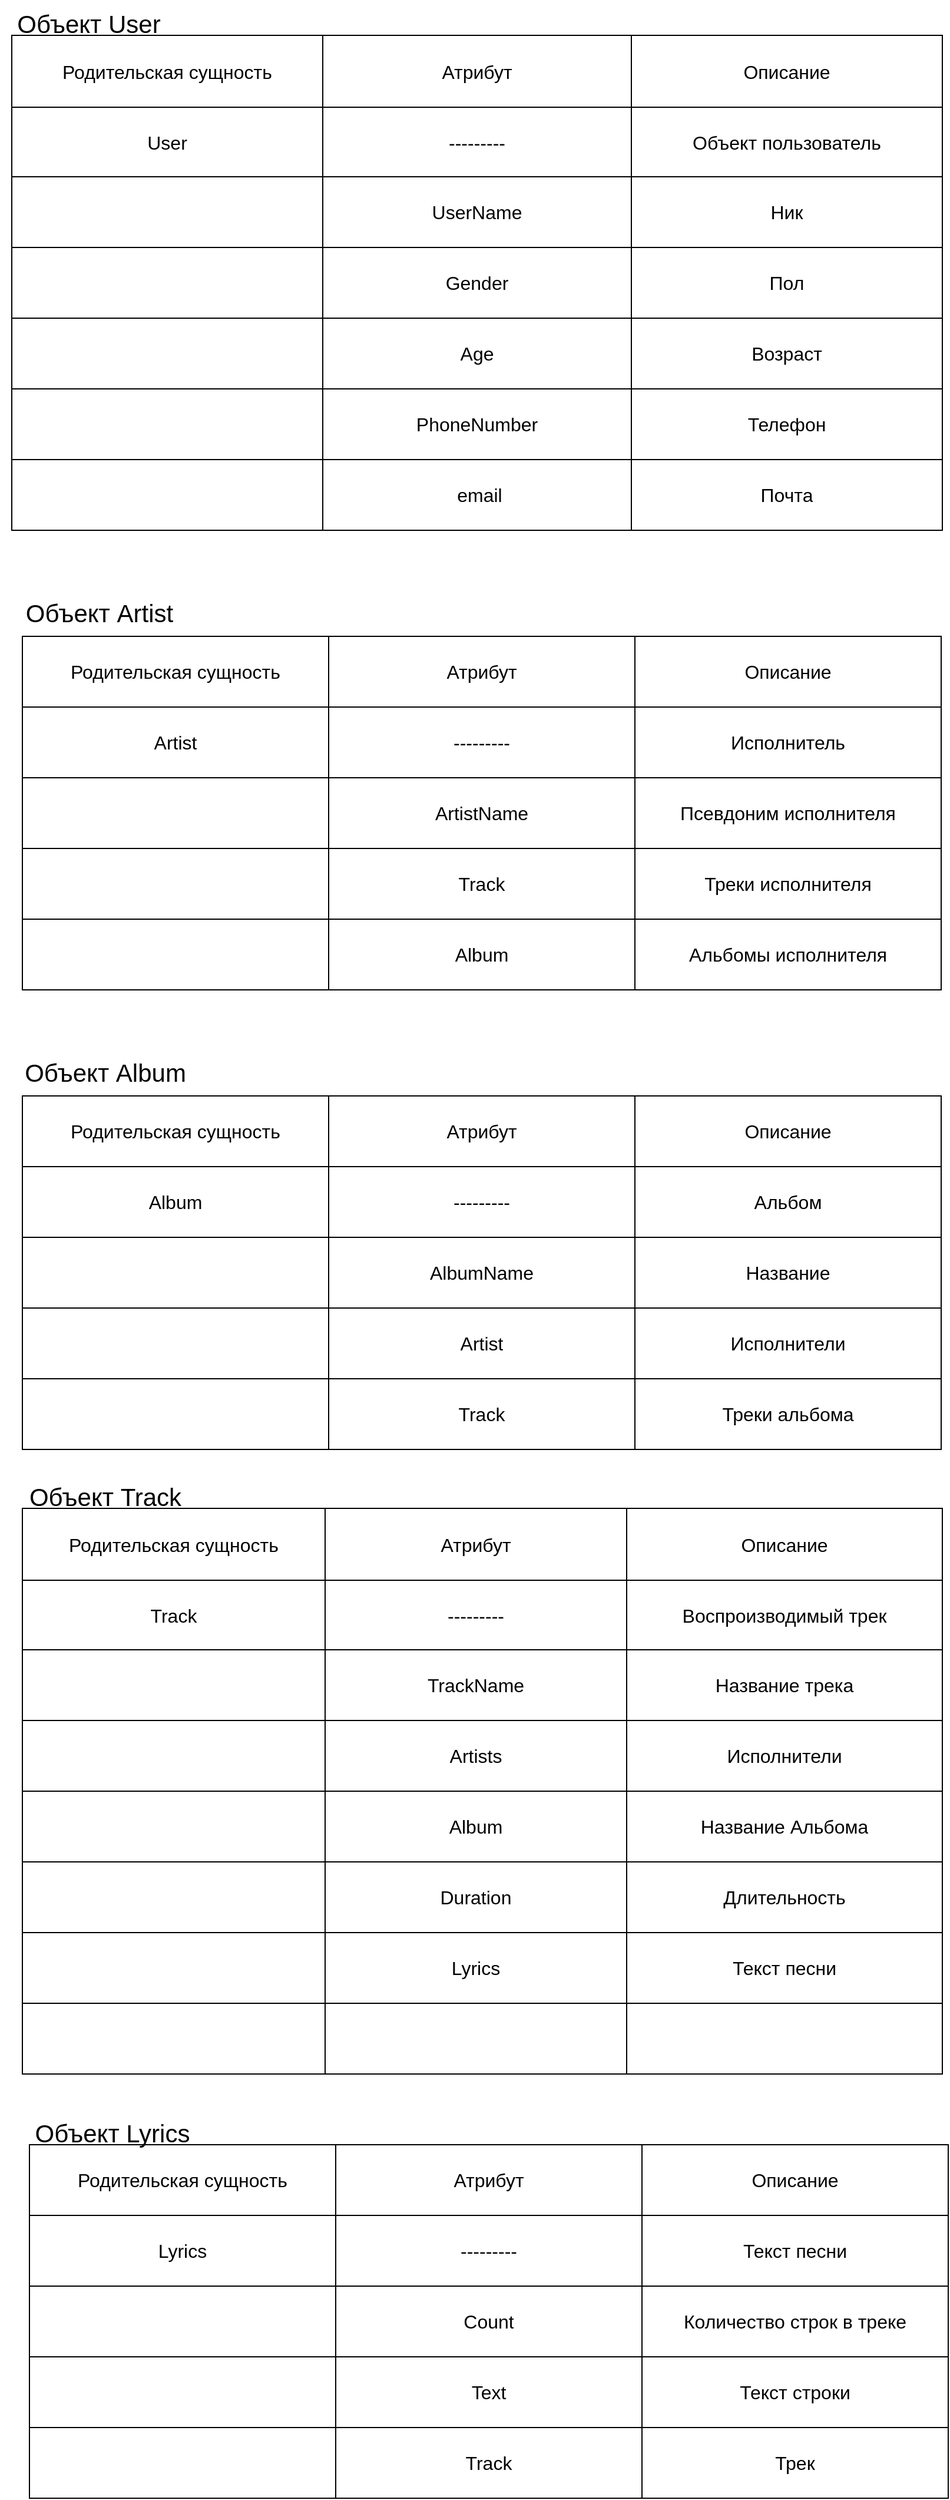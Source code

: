 <mxfile version="24.8.3">
  <diagram name="Страница — 1" id="Yai3iB0MPKsoqNFd09pt">
    <mxGraphModel grid="1" page="1" gridSize="10" guides="1" tooltips="1" connect="1" arrows="1" fold="1" pageScale="1" pageWidth="827" pageHeight="1169" math="0" shadow="0">
      <root>
        <mxCell id="0" />
        <mxCell id="1" parent="0" />
        <mxCell id="LMaIvzoPrQfNwyaQX1gV-46" value="&lt;font style=&quot;font-size: 21px;&quot;&gt;Объект User&lt;/font&gt;" style="text;html=1;align=center;verticalAlign=middle;resizable=0;points=[];autosize=1;strokeColor=none;fillColor=none;" vertex="1" parent="1">
          <mxGeometry x="10" y="10" width="150" height="40" as="geometry" />
        </mxCell>
        <mxCell id="LMaIvzoPrQfNwyaQX1gV-47" value="" style="shape=table;startSize=0;container=1;collapsible=0;childLayout=tableLayout;fontSize=16;" vertex="1" parent="1">
          <mxGeometry x="20" y="40" width="790" height="420" as="geometry" />
        </mxCell>
        <mxCell id="LMaIvzoPrQfNwyaQX1gV-48" value="" style="shape=tableRow;horizontal=0;startSize=0;swimlaneHead=0;swimlaneBody=0;strokeColor=inherit;top=0;left=0;bottom=0;right=0;collapsible=0;dropTarget=0;fillColor=none;points=[[0,0.5],[1,0.5]];portConstraint=eastwest;fontSize=16;" vertex="1" parent="LMaIvzoPrQfNwyaQX1gV-47">
          <mxGeometry width="790" height="61" as="geometry" />
        </mxCell>
        <mxCell id="LMaIvzoPrQfNwyaQX1gV-49" value="Родительская сущность" style="shape=partialRectangle;html=1;whiteSpace=wrap;connectable=0;strokeColor=inherit;overflow=hidden;fillColor=none;top=0;left=0;bottom=0;right=0;pointerEvents=1;fontSize=16;" vertex="1" parent="LMaIvzoPrQfNwyaQX1gV-48">
          <mxGeometry width="264" height="61" as="geometry">
            <mxRectangle width="264" height="61" as="alternateBounds" />
          </mxGeometry>
        </mxCell>
        <mxCell id="LMaIvzoPrQfNwyaQX1gV-50" value="Атрибут" style="shape=partialRectangle;html=1;whiteSpace=wrap;connectable=0;strokeColor=inherit;overflow=hidden;fillColor=none;top=0;left=0;bottom=0;right=0;pointerEvents=1;fontSize=16;" vertex="1" parent="LMaIvzoPrQfNwyaQX1gV-48">
          <mxGeometry x="264" width="262" height="61" as="geometry">
            <mxRectangle width="262" height="61" as="alternateBounds" />
          </mxGeometry>
        </mxCell>
        <mxCell id="LMaIvzoPrQfNwyaQX1gV-51" value="Описание" style="shape=partialRectangle;html=1;whiteSpace=wrap;connectable=0;strokeColor=inherit;overflow=hidden;fillColor=none;top=0;left=0;bottom=0;right=0;pointerEvents=1;fontSize=16;" vertex="1" parent="LMaIvzoPrQfNwyaQX1gV-48">
          <mxGeometry x="526" width="264" height="61" as="geometry">
            <mxRectangle width="264" height="61" as="alternateBounds" />
          </mxGeometry>
        </mxCell>
        <mxCell id="LMaIvzoPrQfNwyaQX1gV-52" value="" style="shape=tableRow;horizontal=0;startSize=0;swimlaneHead=0;swimlaneBody=0;strokeColor=inherit;top=0;left=0;bottom=0;right=0;collapsible=0;dropTarget=0;fillColor=none;points=[[0,0.5],[1,0.5]];portConstraint=eastwest;fontSize=16;" vertex="1" parent="LMaIvzoPrQfNwyaQX1gV-47">
          <mxGeometry y="61" width="790" height="59" as="geometry" />
        </mxCell>
        <mxCell id="LMaIvzoPrQfNwyaQX1gV-53" value="User" style="shape=partialRectangle;html=1;whiteSpace=wrap;connectable=0;strokeColor=inherit;overflow=hidden;fillColor=none;top=0;left=0;bottom=0;right=0;pointerEvents=1;fontSize=16;" vertex="1" parent="LMaIvzoPrQfNwyaQX1gV-52">
          <mxGeometry width="264" height="59" as="geometry">
            <mxRectangle width="264" height="59" as="alternateBounds" />
          </mxGeometry>
        </mxCell>
        <mxCell id="LMaIvzoPrQfNwyaQX1gV-54" value="---------" style="shape=partialRectangle;html=1;whiteSpace=wrap;connectable=0;strokeColor=inherit;overflow=hidden;fillColor=none;top=0;left=0;bottom=0;right=0;pointerEvents=1;fontSize=16;" vertex="1" parent="LMaIvzoPrQfNwyaQX1gV-52">
          <mxGeometry x="264" width="262" height="59" as="geometry">
            <mxRectangle width="262" height="59" as="alternateBounds" />
          </mxGeometry>
        </mxCell>
        <mxCell id="LMaIvzoPrQfNwyaQX1gV-55" value="&lt;span style=&quot;text-wrap: nowrap;&quot;&gt;&lt;font style=&quot;font-size: 16px;&quot;&gt;Объект пользователь&lt;/font&gt;&lt;/span&gt;" style="shape=partialRectangle;html=1;whiteSpace=wrap;connectable=0;strokeColor=inherit;overflow=hidden;fillColor=none;top=0;left=0;bottom=0;right=0;pointerEvents=1;fontSize=16;" vertex="1" parent="LMaIvzoPrQfNwyaQX1gV-52">
          <mxGeometry x="526" width="264" height="59" as="geometry">
            <mxRectangle width="264" height="59" as="alternateBounds" />
          </mxGeometry>
        </mxCell>
        <mxCell id="LMaIvzoPrQfNwyaQX1gV-60" value="" style="shape=tableRow;horizontal=0;startSize=0;swimlaneHead=0;swimlaneBody=0;strokeColor=inherit;top=0;left=0;bottom=0;right=0;collapsible=0;dropTarget=0;fillColor=none;points=[[0,0.5],[1,0.5]];portConstraint=eastwest;fontSize=16;" vertex="1" parent="LMaIvzoPrQfNwyaQX1gV-47">
          <mxGeometry y="120" width="790" height="60" as="geometry" />
        </mxCell>
        <mxCell id="LMaIvzoPrQfNwyaQX1gV-61" value="" style="shape=partialRectangle;html=1;whiteSpace=wrap;connectable=0;strokeColor=inherit;overflow=hidden;fillColor=none;top=0;left=0;bottom=0;right=0;pointerEvents=1;fontSize=16;" vertex="1" parent="LMaIvzoPrQfNwyaQX1gV-60">
          <mxGeometry width="264" height="60" as="geometry">
            <mxRectangle width="264" height="60" as="alternateBounds" />
          </mxGeometry>
        </mxCell>
        <mxCell id="LMaIvzoPrQfNwyaQX1gV-62" value="UserName" style="shape=partialRectangle;html=1;whiteSpace=wrap;connectable=0;strokeColor=inherit;overflow=hidden;fillColor=none;top=0;left=0;bottom=0;right=0;pointerEvents=1;fontSize=16;" vertex="1" parent="LMaIvzoPrQfNwyaQX1gV-60">
          <mxGeometry x="264" width="262" height="60" as="geometry">
            <mxRectangle width="262" height="60" as="alternateBounds" />
          </mxGeometry>
        </mxCell>
        <mxCell id="LMaIvzoPrQfNwyaQX1gV-63" value="Ник" style="shape=partialRectangle;html=1;whiteSpace=wrap;connectable=0;strokeColor=inherit;overflow=hidden;fillColor=none;top=0;left=0;bottom=0;right=0;pointerEvents=1;fontSize=16;" vertex="1" parent="LMaIvzoPrQfNwyaQX1gV-60">
          <mxGeometry x="526" width="264" height="60" as="geometry">
            <mxRectangle width="264" height="60" as="alternateBounds" />
          </mxGeometry>
        </mxCell>
        <mxCell id="LMaIvzoPrQfNwyaQX1gV-64" value="" style="shape=tableRow;horizontal=0;startSize=0;swimlaneHead=0;swimlaneBody=0;strokeColor=inherit;top=0;left=0;bottom=0;right=0;collapsible=0;dropTarget=0;fillColor=none;points=[[0,0.5],[1,0.5]];portConstraint=eastwest;fontSize=16;" vertex="1" parent="LMaIvzoPrQfNwyaQX1gV-47">
          <mxGeometry y="180" width="790" height="60" as="geometry" />
        </mxCell>
        <mxCell id="LMaIvzoPrQfNwyaQX1gV-65" value="" style="shape=partialRectangle;html=1;whiteSpace=wrap;connectable=0;strokeColor=inherit;overflow=hidden;fillColor=none;top=0;left=0;bottom=0;right=0;pointerEvents=1;fontSize=16;" vertex="1" parent="LMaIvzoPrQfNwyaQX1gV-64">
          <mxGeometry width="264" height="60" as="geometry">
            <mxRectangle width="264" height="60" as="alternateBounds" />
          </mxGeometry>
        </mxCell>
        <mxCell id="LMaIvzoPrQfNwyaQX1gV-66" value="Gender" style="shape=partialRectangle;html=1;whiteSpace=wrap;connectable=0;strokeColor=inherit;overflow=hidden;fillColor=none;top=0;left=0;bottom=0;right=0;pointerEvents=1;fontSize=16;" vertex="1" parent="LMaIvzoPrQfNwyaQX1gV-64">
          <mxGeometry x="264" width="262" height="60" as="geometry">
            <mxRectangle width="262" height="60" as="alternateBounds" />
          </mxGeometry>
        </mxCell>
        <mxCell id="LMaIvzoPrQfNwyaQX1gV-67" value="Пол" style="shape=partialRectangle;html=1;whiteSpace=wrap;connectable=0;strokeColor=inherit;overflow=hidden;fillColor=none;top=0;left=0;bottom=0;right=0;pointerEvents=1;fontSize=16;" vertex="1" parent="LMaIvzoPrQfNwyaQX1gV-64">
          <mxGeometry x="526" width="264" height="60" as="geometry">
            <mxRectangle width="264" height="60" as="alternateBounds" />
          </mxGeometry>
        </mxCell>
        <mxCell id="LMaIvzoPrQfNwyaQX1gV-68" value="" style="shape=tableRow;horizontal=0;startSize=0;swimlaneHead=0;swimlaneBody=0;strokeColor=inherit;top=0;left=0;bottom=0;right=0;collapsible=0;dropTarget=0;fillColor=none;points=[[0,0.5],[1,0.5]];portConstraint=eastwest;fontSize=16;" vertex="1" parent="LMaIvzoPrQfNwyaQX1gV-47">
          <mxGeometry y="240" width="790" height="60" as="geometry" />
        </mxCell>
        <mxCell id="LMaIvzoPrQfNwyaQX1gV-69" value="" style="shape=partialRectangle;html=1;whiteSpace=wrap;connectable=0;strokeColor=inherit;overflow=hidden;fillColor=none;top=0;left=0;bottom=0;right=0;pointerEvents=1;fontSize=16;" vertex="1" parent="LMaIvzoPrQfNwyaQX1gV-68">
          <mxGeometry width="264" height="60" as="geometry">
            <mxRectangle width="264" height="60" as="alternateBounds" />
          </mxGeometry>
        </mxCell>
        <mxCell id="LMaIvzoPrQfNwyaQX1gV-70" value="Age" style="shape=partialRectangle;html=1;whiteSpace=wrap;connectable=0;strokeColor=inherit;overflow=hidden;fillColor=none;top=0;left=0;bottom=0;right=0;pointerEvents=1;fontSize=16;" vertex="1" parent="LMaIvzoPrQfNwyaQX1gV-68">
          <mxGeometry x="264" width="262" height="60" as="geometry">
            <mxRectangle width="262" height="60" as="alternateBounds" />
          </mxGeometry>
        </mxCell>
        <mxCell id="LMaIvzoPrQfNwyaQX1gV-71" value="Возраст" style="shape=partialRectangle;html=1;whiteSpace=wrap;connectable=0;strokeColor=inherit;overflow=hidden;fillColor=none;top=0;left=0;bottom=0;right=0;pointerEvents=1;fontSize=16;" vertex="1" parent="LMaIvzoPrQfNwyaQX1gV-68">
          <mxGeometry x="526" width="264" height="60" as="geometry">
            <mxRectangle width="264" height="60" as="alternateBounds" />
          </mxGeometry>
        </mxCell>
        <mxCell id="LMaIvzoPrQfNwyaQX1gV-98" value="" style="shape=tableRow;horizontal=0;startSize=0;swimlaneHead=0;swimlaneBody=0;strokeColor=inherit;top=0;left=0;bottom=0;right=0;collapsible=0;dropTarget=0;fillColor=none;points=[[0,0.5],[1,0.5]];portConstraint=eastwest;fontSize=16;" vertex="1" parent="LMaIvzoPrQfNwyaQX1gV-47">
          <mxGeometry y="300" width="790" height="60" as="geometry" />
        </mxCell>
        <mxCell id="LMaIvzoPrQfNwyaQX1gV-99" value="" style="shape=partialRectangle;html=1;whiteSpace=wrap;connectable=0;strokeColor=inherit;overflow=hidden;fillColor=none;top=0;left=0;bottom=0;right=0;pointerEvents=1;fontSize=16;" vertex="1" parent="LMaIvzoPrQfNwyaQX1gV-98">
          <mxGeometry width="264" height="60" as="geometry">
            <mxRectangle width="264" height="60" as="alternateBounds" />
          </mxGeometry>
        </mxCell>
        <mxCell id="LMaIvzoPrQfNwyaQX1gV-100" value="PhoneNumber" style="shape=partialRectangle;html=1;whiteSpace=wrap;connectable=0;strokeColor=inherit;overflow=hidden;fillColor=none;top=0;left=0;bottom=0;right=0;pointerEvents=1;fontSize=16;" vertex="1" parent="LMaIvzoPrQfNwyaQX1gV-98">
          <mxGeometry x="264" width="262" height="60" as="geometry">
            <mxRectangle width="262" height="60" as="alternateBounds" />
          </mxGeometry>
        </mxCell>
        <mxCell id="LMaIvzoPrQfNwyaQX1gV-101" value="Телефон" style="shape=partialRectangle;html=1;whiteSpace=wrap;connectable=0;strokeColor=inherit;overflow=hidden;fillColor=none;top=0;left=0;bottom=0;right=0;pointerEvents=1;fontSize=16;" vertex="1" parent="LMaIvzoPrQfNwyaQX1gV-98">
          <mxGeometry x="526" width="264" height="60" as="geometry">
            <mxRectangle width="264" height="60" as="alternateBounds" />
          </mxGeometry>
        </mxCell>
        <mxCell id="LMaIvzoPrQfNwyaQX1gV-56" value="" style="shape=tableRow;horizontal=0;startSize=0;swimlaneHead=0;swimlaneBody=0;strokeColor=inherit;top=0;left=0;bottom=0;right=0;collapsible=0;dropTarget=0;fillColor=none;points=[[0,0.5],[1,0.5]];portConstraint=eastwest;fontSize=16;" vertex="1" parent="LMaIvzoPrQfNwyaQX1gV-47">
          <mxGeometry y="360" width="790" height="60" as="geometry" />
        </mxCell>
        <mxCell id="LMaIvzoPrQfNwyaQX1gV-57" value="" style="shape=partialRectangle;html=1;whiteSpace=wrap;connectable=0;strokeColor=inherit;overflow=hidden;fillColor=none;top=0;left=0;bottom=0;right=0;pointerEvents=1;fontSize=16;" vertex="1" parent="LMaIvzoPrQfNwyaQX1gV-56">
          <mxGeometry width="264" height="60" as="geometry">
            <mxRectangle width="264" height="60" as="alternateBounds" />
          </mxGeometry>
        </mxCell>
        <mxCell id="LMaIvzoPrQfNwyaQX1gV-58" value="&amp;nbsp;email" style="shape=partialRectangle;html=1;whiteSpace=wrap;connectable=0;strokeColor=inherit;overflow=hidden;fillColor=none;top=0;left=0;bottom=0;right=0;pointerEvents=1;fontSize=16;" vertex="1" parent="LMaIvzoPrQfNwyaQX1gV-56">
          <mxGeometry x="264" width="262" height="60" as="geometry">
            <mxRectangle width="262" height="60" as="alternateBounds" />
          </mxGeometry>
        </mxCell>
        <mxCell id="LMaIvzoPrQfNwyaQX1gV-59" value="Почта" style="shape=partialRectangle;html=1;whiteSpace=wrap;connectable=0;strokeColor=inherit;overflow=hidden;fillColor=none;top=0;left=0;bottom=0;right=0;pointerEvents=1;fontSize=16;" vertex="1" parent="LMaIvzoPrQfNwyaQX1gV-56">
          <mxGeometry x="526" width="264" height="60" as="geometry">
            <mxRectangle width="264" height="60" as="alternateBounds" />
          </mxGeometry>
        </mxCell>
        <mxCell id="LMaIvzoPrQfNwyaQX1gV-143" value="&lt;font style=&quot;font-size: 21px;&quot;&gt;Объект Artist&lt;/font&gt;" style="text;html=1;align=center;verticalAlign=middle;resizable=0;points=[];autosize=1;strokeColor=none;fillColor=none;" vertex="1" parent="1">
          <mxGeometry x="19" y="510" width="150" height="40" as="geometry" />
        </mxCell>
        <mxCell id="LMaIvzoPrQfNwyaQX1gV-154" value="" style="shape=partialRectangle;html=1;whiteSpace=wrap;connectable=0;strokeColor=inherit;overflow=hidden;fillColor=none;top=0;left=0;bottom=0;right=0;pointerEvents=1;fontSize=16;" vertex="1" parent="1">
          <mxGeometry x="30" y="1800" width="264" height="60" as="geometry">
            <mxRectangle width="264" height="60" as="alternateBounds" />
          </mxGeometry>
        </mxCell>
        <mxCell id="LMaIvzoPrQfNwyaQX1gV-157" value="" style="shape=partialRectangle;html=1;whiteSpace=wrap;connectable=0;strokeColor=inherit;overflow=hidden;fillColor=none;top=0;left=0;bottom=0;right=0;pointerEvents=1;fontSize=16;" vertex="1" parent="1">
          <mxGeometry x="30" y="1860" width="264" height="60" as="geometry">
            <mxRectangle width="264" height="60" as="alternateBounds" />
          </mxGeometry>
        </mxCell>
        <mxCell id="LMaIvzoPrQfNwyaQX1gV-160" value="" style="shape=partialRectangle;html=1;whiteSpace=wrap;connectable=0;strokeColor=inherit;overflow=hidden;fillColor=none;top=0;left=0;bottom=0;right=0;pointerEvents=1;fontSize=16;" vertex="1" parent="1">
          <mxGeometry x="30" y="1920" width="264" height="60" as="geometry">
            <mxRectangle width="264" height="60" as="alternateBounds" />
          </mxGeometry>
        </mxCell>
        <mxCell id="LMaIvzoPrQfNwyaQX1gV-192" value="" style="shape=table;startSize=0;container=1;collapsible=0;childLayout=tableLayout;fontSize=16;" vertex="1" parent="1">
          <mxGeometry x="29" y="550" width="780" height="300" as="geometry" />
        </mxCell>
        <mxCell id="LMaIvzoPrQfNwyaQX1gV-193" value="" style="shape=tableRow;horizontal=0;startSize=0;swimlaneHead=0;swimlaneBody=0;strokeColor=inherit;top=0;left=0;bottom=0;right=0;collapsible=0;dropTarget=0;fillColor=none;points=[[0,0.5],[1,0.5]];portConstraint=eastwest;fontSize=16;" vertex="1" parent="LMaIvzoPrQfNwyaQX1gV-192">
          <mxGeometry width="780" height="60" as="geometry" />
        </mxCell>
        <mxCell id="LMaIvzoPrQfNwyaQX1gV-194" value="Родительская сущность" style="shape=partialRectangle;html=1;whiteSpace=wrap;connectable=0;strokeColor=inherit;overflow=hidden;fillColor=none;top=0;left=0;bottom=0;right=0;pointerEvents=1;fontSize=16;" vertex="1" parent="LMaIvzoPrQfNwyaQX1gV-193">
          <mxGeometry width="260" height="60" as="geometry">
            <mxRectangle width="260" height="60" as="alternateBounds" />
          </mxGeometry>
        </mxCell>
        <mxCell id="LMaIvzoPrQfNwyaQX1gV-195" value="Атрибут" style="shape=partialRectangle;html=1;whiteSpace=wrap;connectable=0;strokeColor=inherit;overflow=hidden;fillColor=none;top=0;left=0;bottom=0;right=0;pointerEvents=1;fontSize=16;" vertex="1" parent="LMaIvzoPrQfNwyaQX1gV-193">
          <mxGeometry x="260" width="260" height="60" as="geometry">
            <mxRectangle width="260" height="60" as="alternateBounds" />
          </mxGeometry>
        </mxCell>
        <mxCell id="LMaIvzoPrQfNwyaQX1gV-196" value="Описание" style="shape=partialRectangle;html=1;whiteSpace=wrap;connectable=0;strokeColor=inherit;overflow=hidden;fillColor=none;top=0;left=0;bottom=0;right=0;pointerEvents=1;fontSize=16;" vertex="1" parent="LMaIvzoPrQfNwyaQX1gV-193">
          <mxGeometry x="520" width="260" height="60" as="geometry">
            <mxRectangle width="260" height="60" as="alternateBounds" />
          </mxGeometry>
        </mxCell>
        <mxCell id="LMaIvzoPrQfNwyaQX1gV-197" value="" style="shape=tableRow;horizontal=0;startSize=0;swimlaneHead=0;swimlaneBody=0;strokeColor=inherit;top=0;left=0;bottom=0;right=0;collapsible=0;dropTarget=0;fillColor=none;points=[[0,0.5],[1,0.5]];portConstraint=eastwest;fontSize=16;" vertex="1" parent="LMaIvzoPrQfNwyaQX1gV-192">
          <mxGeometry y="60" width="780" height="60" as="geometry" />
        </mxCell>
        <mxCell id="LMaIvzoPrQfNwyaQX1gV-198" value="Artist" style="shape=partialRectangle;html=1;whiteSpace=wrap;connectable=0;strokeColor=inherit;overflow=hidden;fillColor=none;top=0;left=0;bottom=0;right=0;pointerEvents=1;fontSize=16;" vertex="1" parent="LMaIvzoPrQfNwyaQX1gV-197">
          <mxGeometry width="260" height="60" as="geometry">
            <mxRectangle width="260" height="60" as="alternateBounds" />
          </mxGeometry>
        </mxCell>
        <mxCell id="LMaIvzoPrQfNwyaQX1gV-199" value="---------" style="shape=partialRectangle;html=1;whiteSpace=wrap;connectable=0;strokeColor=inherit;overflow=hidden;fillColor=none;top=0;left=0;bottom=0;right=0;pointerEvents=1;fontSize=16;" vertex="1" parent="LMaIvzoPrQfNwyaQX1gV-197">
          <mxGeometry x="260" width="260" height="60" as="geometry">
            <mxRectangle width="260" height="60" as="alternateBounds" />
          </mxGeometry>
        </mxCell>
        <mxCell id="LMaIvzoPrQfNwyaQX1gV-200" value="Исполнитель" style="shape=partialRectangle;html=1;whiteSpace=wrap;connectable=0;strokeColor=inherit;overflow=hidden;fillColor=none;top=0;left=0;bottom=0;right=0;pointerEvents=1;fontSize=16;" vertex="1" parent="LMaIvzoPrQfNwyaQX1gV-197">
          <mxGeometry x="520" width="260" height="60" as="geometry">
            <mxRectangle width="260" height="60" as="alternateBounds" />
          </mxGeometry>
        </mxCell>
        <mxCell id="LMaIvzoPrQfNwyaQX1gV-218" value="" style="shape=tableRow;horizontal=0;startSize=0;swimlaneHead=0;swimlaneBody=0;strokeColor=inherit;top=0;left=0;bottom=0;right=0;collapsible=0;dropTarget=0;fillColor=none;points=[[0,0.5],[1,0.5]];portConstraint=eastwest;fontSize=16;" vertex="1" parent="LMaIvzoPrQfNwyaQX1gV-192">
          <mxGeometry y="120" width="780" height="60" as="geometry" />
        </mxCell>
        <mxCell id="LMaIvzoPrQfNwyaQX1gV-219" value="" style="shape=partialRectangle;html=1;whiteSpace=wrap;connectable=0;strokeColor=inherit;overflow=hidden;fillColor=none;top=0;left=0;bottom=0;right=0;pointerEvents=1;fontSize=16;" vertex="1" parent="LMaIvzoPrQfNwyaQX1gV-218">
          <mxGeometry width="260" height="60" as="geometry">
            <mxRectangle width="260" height="60" as="alternateBounds" />
          </mxGeometry>
        </mxCell>
        <mxCell id="LMaIvzoPrQfNwyaQX1gV-220" value="ArtistName" style="shape=partialRectangle;html=1;whiteSpace=wrap;connectable=0;strokeColor=inherit;overflow=hidden;fillColor=none;top=0;left=0;bottom=0;right=0;pointerEvents=1;fontSize=16;" vertex="1" parent="LMaIvzoPrQfNwyaQX1gV-218">
          <mxGeometry x="260" width="260" height="60" as="geometry">
            <mxRectangle width="260" height="60" as="alternateBounds" />
          </mxGeometry>
        </mxCell>
        <mxCell id="LMaIvzoPrQfNwyaQX1gV-221" value="Псевдоним исполнителя" style="shape=partialRectangle;html=1;whiteSpace=wrap;connectable=0;strokeColor=inherit;overflow=hidden;fillColor=none;top=0;left=0;bottom=0;right=0;pointerEvents=1;fontSize=16;" vertex="1" parent="LMaIvzoPrQfNwyaQX1gV-218">
          <mxGeometry x="520" width="260" height="60" as="geometry">
            <mxRectangle width="260" height="60" as="alternateBounds" />
          </mxGeometry>
        </mxCell>
        <mxCell id="LMaIvzoPrQfNwyaQX1gV-222" value="" style="shape=tableRow;horizontal=0;startSize=0;swimlaneHead=0;swimlaneBody=0;strokeColor=inherit;top=0;left=0;bottom=0;right=0;collapsible=0;dropTarget=0;fillColor=none;points=[[0,0.5],[1,0.5]];portConstraint=eastwest;fontSize=16;" vertex="1" parent="LMaIvzoPrQfNwyaQX1gV-192">
          <mxGeometry y="180" width="780" height="60" as="geometry" />
        </mxCell>
        <mxCell id="LMaIvzoPrQfNwyaQX1gV-223" value="" style="shape=partialRectangle;html=1;whiteSpace=wrap;connectable=0;strokeColor=inherit;overflow=hidden;fillColor=none;top=0;left=0;bottom=0;right=0;pointerEvents=1;fontSize=16;" vertex="1" parent="LMaIvzoPrQfNwyaQX1gV-222">
          <mxGeometry width="260" height="60" as="geometry">
            <mxRectangle width="260" height="60" as="alternateBounds" />
          </mxGeometry>
        </mxCell>
        <mxCell id="LMaIvzoPrQfNwyaQX1gV-224" value="Track" style="shape=partialRectangle;html=1;whiteSpace=wrap;connectable=0;strokeColor=inherit;overflow=hidden;fillColor=none;top=0;left=0;bottom=0;right=0;pointerEvents=1;fontSize=16;" vertex="1" parent="LMaIvzoPrQfNwyaQX1gV-222">
          <mxGeometry x="260" width="260" height="60" as="geometry">
            <mxRectangle width="260" height="60" as="alternateBounds" />
          </mxGeometry>
        </mxCell>
        <mxCell id="LMaIvzoPrQfNwyaQX1gV-225" value="Треки исполнителя" style="shape=partialRectangle;html=1;whiteSpace=wrap;connectable=0;strokeColor=inherit;overflow=hidden;fillColor=none;top=0;left=0;bottom=0;right=0;pointerEvents=1;fontSize=16;" vertex="1" parent="LMaIvzoPrQfNwyaQX1gV-222">
          <mxGeometry x="520" width="260" height="60" as="geometry">
            <mxRectangle width="260" height="60" as="alternateBounds" />
          </mxGeometry>
        </mxCell>
        <mxCell id="LMaIvzoPrQfNwyaQX1gV-201" value="" style="shape=tableRow;horizontal=0;startSize=0;swimlaneHead=0;swimlaneBody=0;strokeColor=inherit;top=0;left=0;bottom=0;right=0;collapsible=0;dropTarget=0;fillColor=none;points=[[0,0.5],[1,0.5]];portConstraint=eastwest;fontSize=16;" vertex="1" parent="LMaIvzoPrQfNwyaQX1gV-192">
          <mxGeometry y="240" width="780" height="60" as="geometry" />
        </mxCell>
        <mxCell id="LMaIvzoPrQfNwyaQX1gV-202" value="" style="shape=partialRectangle;html=1;whiteSpace=wrap;connectable=0;strokeColor=inherit;overflow=hidden;fillColor=none;top=0;left=0;bottom=0;right=0;pointerEvents=1;fontSize=16;" vertex="1" parent="LMaIvzoPrQfNwyaQX1gV-201">
          <mxGeometry width="260" height="60" as="geometry">
            <mxRectangle width="260" height="60" as="alternateBounds" />
          </mxGeometry>
        </mxCell>
        <mxCell id="LMaIvzoPrQfNwyaQX1gV-203" value="Album" style="shape=partialRectangle;html=1;whiteSpace=wrap;connectable=0;strokeColor=inherit;overflow=hidden;fillColor=none;top=0;left=0;bottom=0;right=0;pointerEvents=1;fontSize=16;" vertex="1" parent="LMaIvzoPrQfNwyaQX1gV-201">
          <mxGeometry x="260" width="260" height="60" as="geometry">
            <mxRectangle width="260" height="60" as="alternateBounds" />
          </mxGeometry>
        </mxCell>
        <mxCell id="LMaIvzoPrQfNwyaQX1gV-204" value="Альбомы исполнителя" style="shape=partialRectangle;html=1;whiteSpace=wrap;connectable=0;strokeColor=inherit;overflow=hidden;fillColor=none;top=0;left=0;bottom=0;right=0;pointerEvents=1;fontSize=16;" vertex="1" parent="LMaIvzoPrQfNwyaQX1gV-201">
          <mxGeometry x="520" width="260" height="60" as="geometry">
            <mxRectangle width="260" height="60" as="alternateBounds" />
          </mxGeometry>
        </mxCell>
        <mxCell id="LMaIvzoPrQfNwyaQX1gV-226" value="" style="shape=table;startSize=0;container=1;collapsible=0;childLayout=tableLayout;fontSize=16;" vertex="1" parent="1">
          <mxGeometry x="29" y="940" width="780" height="300" as="geometry" />
        </mxCell>
        <mxCell id="LMaIvzoPrQfNwyaQX1gV-227" value="" style="shape=tableRow;horizontal=0;startSize=0;swimlaneHead=0;swimlaneBody=0;strokeColor=inherit;top=0;left=0;bottom=0;right=0;collapsible=0;dropTarget=0;fillColor=none;points=[[0,0.5],[1,0.5]];portConstraint=eastwest;fontSize=16;" vertex="1" parent="LMaIvzoPrQfNwyaQX1gV-226">
          <mxGeometry width="780" height="60" as="geometry" />
        </mxCell>
        <mxCell id="LMaIvzoPrQfNwyaQX1gV-228" value="Родительская сущность" style="shape=partialRectangle;html=1;whiteSpace=wrap;connectable=0;strokeColor=inherit;overflow=hidden;fillColor=none;top=0;left=0;bottom=0;right=0;pointerEvents=1;fontSize=16;" vertex="1" parent="LMaIvzoPrQfNwyaQX1gV-227">
          <mxGeometry width="260" height="60" as="geometry">
            <mxRectangle width="260" height="60" as="alternateBounds" />
          </mxGeometry>
        </mxCell>
        <mxCell id="LMaIvzoPrQfNwyaQX1gV-229" value="Атрибут" style="shape=partialRectangle;html=1;whiteSpace=wrap;connectable=0;strokeColor=inherit;overflow=hidden;fillColor=none;top=0;left=0;bottom=0;right=0;pointerEvents=1;fontSize=16;" vertex="1" parent="LMaIvzoPrQfNwyaQX1gV-227">
          <mxGeometry x="260" width="260" height="60" as="geometry">
            <mxRectangle width="260" height="60" as="alternateBounds" />
          </mxGeometry>
        </mxCell>
        <mxCell id="LMaIvzoPrQfNwyaQX1gV-230" value="Описание" style="shape=partialRectangle;html=1;whiteSpace=wrap;connectable=0;strokeColor=inherit;overflow=hidden;fillColor=none;top=0;left=0;bottom=0;right=0;pointerEvents=1;fontSize=16;" vertex="1" parent="LMaIvzoPrQfNwyaQX1gV-227">
          <mxGeometry x="520" width="260" height="60" as="geometry">
            <mxRectangle width="260" height="60" as="alternateBounds" />
          </mxGeometry>
        </mxCell>
        <mxCell id="LMaIvzoPrQfNwyaQX1gV-231" value="" style="shape=tableRow;horizontal=0;startSize=0;swimlaneHead=0;swimlaneBody=0;strokeColor=inherit;top=0;left=0;bottom=0;right=0;collapsible=0;dropTarget=0;fillColor=none;points=[[0,0.5],[1,0.5]];portConstraint=eastwest;fontSize=16;" vertex="1" parent="LMaIvzoPrQfNwyaQX1gV-226">
          <mxGeometry y="60" width="780" height="60" as="geometry" />
        </mxCell>
        <mxCell id="LMaIvzoPrQfNwyaQX1gV-232" value="Album" style="shape=partialRectangle;html=1;whiteSpace=wrap;connectable=0;strokeColor=inherit;overflow=hidden;fillColor=none;top=0;left=0;bottom=0;right=0;pointerEvents=1;fontSize=16;" vertex="1" parent="LMaIvzoPrQfNwyaQX1gV-231">
          <mxGeometry width="260" height="60" as="geometry">
            <mxRectangle width="260" height="60" as="alternateBounds" />
          </mxGeometry>
        </mxCell>
        <mxCell id="LMaIvzoPrQfNwyaQX1gV-233" value="---------" style="shape=partialRectangle;html=1;whiteSpace=wrap;connectable=0;strokeColor=inherit;overflow=hidden;fillColor=none;top=0;left=0;bottom=0;right=0;pointerEvents=1;fontSize=16;" vertex="1" parent="LMaIvzoPrQfNwyaQX1gV-231">
          <mxGeometry x="260" width="260" height="60" as="geometry">
            <mxRectangle width="260" height="60" as="alternateBounds" />
          </mxGeometry>
        </mxCell>
        <mxCell id="LMaIvzoPrQfNwyaQX1gV-234" value="Альбом" style="shape=partialRectangle;html=1;whiteSpace=wrap;connectable=0;strokeColor=inherit;overflow=hidden;fillColor=none;top=0;left=0;bottom=0;right=0;pointerEvents=1;fontSize=16;" vertex="1" parent="LMaIvzoPrQfNwyaQX1gV-231">
          <mxGeometry x="520" width="260" height="60" as="geometry">
            <mxRectangle width="260" height="60" as="alternateBounds" />
          </mxGeometry>
        </mxCell>
        <mxCell id="LMaIvzoPrQfNwyaQX1gV-240" value="" style="shape=tableRow;horizontal=0;startSize=0;swimlaneHead=0;swimlaneBody=0;strokeColor=inherit;top=0;left=0;bottom=0;right=0;collapsible=0;dropTarget=0;fillColor=none;points=[[0,0.5],[1,0.5]];portConstraint=eastwest;fontSize=16;" vertex="1" parent="LMaIvzoPrQfNwyaQX1gV-226">
          <mxGeometry y="120" width="780" height="60" as="geometry" />
        </mxCell>
        <mxCell id="LMaIvzoPrQfNwyaQX1gV-241" value="" style="shape=partialRectangle;html=1;whiteSpace=wrap;connectable=0;strokeColor=inherit;overflow=hidden;fillColor=none;top=0;left=0;bottom=0;right=0;pointerEvents=1;fontSize=16;" vertex="1" parent="LMaIvzoPrQfNwyaQX1gV-240">
          <mxGeometry width="260" height="60" as="geometry">
            <mxRectangle width="260" height="60" as="alternateBounds" />
          </mxGeometry>
        </mxCell>
        <mxCell id="LMaIvzoPrQfNwyaQX1gV-242" value="AlbumName" style="shape=partialRectangle;html=1;whiteSpace=wrap;connectable=0;strokeColor=inherit;overflow=hidden;fillColor=none;top=0;left=0;bottom=0;right=0;pointerEvents=1;fontSize=16;" vertex="1" parent="LMaIvzoPrQfNwyaQX1gV-240">
          <mxGeometry x="260" width="260" height="60" as="geometry">
            <mxRectangle width="260" height="60" as="alternateBounds" />
          </mxGeometry>
        </mxCell>
        <mxCell id="LMaIvzoPrQfNwyaQX1gV-243" value="Название" style="shape=partialRectangle;html=1;whiteSpace=wrap;connectable=0;strokeColor=inherit;overflow=hidden;fillColor=none;top=0;left=0;bottom=0;right=0;pointerEvents=1;fontSize=16;" vertex="1" parent="LMaIvzoPrQfNwyaQX1gV-240">
          <mxGeometry x="520" width="260" height="60" as="geometry">
            <mxRectangle width="260" height="60" as="alternateBounds" />
          </mxGeometry>
        </mxCell>
        <mxCell id="LMaIvzoPrQfNwyaQX1gV-244" value="" style="shape=tableRow;horizontal=0;startSize=0;swimlaneHead=0;swimlaneBody=0;strokeColor=inherit;top=0;left=0;bottom=0;right=0;collapsible=0;dropTarget=0;fillColor=none;points=[[0,0.5],[1,0.5]];portConstraint=eastwest;fontSize=16;" vertex="1" parent="LMaIvzoPrQfNwyaQX1gV-226">
          <mxGeometry y="180" width="780" height="60" as="geometry" />
        </mxCell>
        <mxCell id="LMaIvzoPrQfNwyaQX1gV-245" value="" style="shape=partialRectangle;html=1;whiteSpace=wrap;connectable=0;strokeColor=inherit;overflow=hidden;fillColor=none;top=0;left=0;bottom=0;right=0;pointerEvents=1;fontSize=16;" vertex="1" parent="LMaIvzoPrQfNwyaQX1gV-244">
          <mxGeometry width="260" height="60" as="geometry">
            <mxRectangle width="260" height="60" as="alternateBounds" />
          </mxGeometry>
        </mxCell>
        <mxCell id="LMaIvzoPrQfNwyaQX1gV-246" value="Artist" style="shape=partialRectangle;html=1;whiteSpace=wrap;connectable=0;strokeColor=inherit;overflow=hidden;fillColor=none;top=0;left=0;bottom=0;right=0;pointerEvents=1;fontSize=16;" vertex="1" parent="LMaIvzoPrQfNwyaQX1gV-244">
          <mxGeometry x="260" width="260" height="60" as="geometry">
            <mxRectangle width="260" height="60" as="alternateBounds" />
          </mxGeometry>
        </mxCell>
        <mxCell id="LMaIvzoPrQfNwyaQX1gV-247" value="Исполнители" style="shape=partialRectangle;html=1;whiteSpace=wrap;connectable=0;strokeColor=inherit;overflow=hidden;fillColor=none;top=0;left=0;bottom=0;right=0;pointerEvents=1;fontSize=16;" vertex="1" parent="LMaIvzoPrQfNwyaQX1gV-244">
          <mxGeometry x="520" width="260" height="60" as="geometry">
            <mxRectangle width="260" height="60" as="alternateBounds" />
          </mxGeometry>
        </mxCell>
        <mxCell id="LMaIvzoPrQfNwyaQX1gV-235" value="" style="shape=tableRow;horizontal=0;startSize=0;swimlaneHead=0;swimlaneBody=0;strokeColor=inherit;top=0;left=0;bottom=0;right=0;collapsible=0;dropTarget=0;fillColor=none;points=[[0,0.5],[1,0.5]];portConstraint=eastwest;fontSize=16;" vertex="1" parent="LMaIvzoPrQfNwyaQX1gV-226">
          <mxGeometry y="240" width="780" height="60" as="geometry" />
        </mxCell>
        <mxCell id="LMaIvzoPrQfNwyaQX1gV-236" value="" style="shape=partialRectangle;html=1;whiteSpace=wrap;connectable=0;strokeColor=inherit;overflow=hidden;fillColor=none;top=0;left=0;bottom=0;right=0;pointerEvents=1;fontSize=16;" vertex="1" parent="LMaIvzoPrQfNwyaQX1gV-235">
          <mxGeometry width="260" height="60" as="geometry">
            <mxRectangle width="260" height="60" as="alternateBounds" />
          </mxGeometry>
        </mxCell>
        <mxCell id="LMaIvzoPrQfNwyaQX1gV-237" value="Track" style="shape=partialRectangle;html=1;whiteSpace=wrap;connectable=0;strokeColor=inherit;overflow=hidden;fillColor=none;top=0;left=0;bottom=0;right=0;pointerEvents=1;fontSize=16;" vertex="1" parent="LMaIvzoPrQfNwyaQX1gV-235">
          <mxGeometry x="260" width="260" height="60" as="geometry">
            <mxRectangle width="260" height="60" as="alternateBounds" />
          </mxGeometry>
        </mxCell>
        <mxCell id="LMaIvzoPrQfNwyaQX1gV-238" value="Треки альбома" style="shape=partialRectangle;html=1;whiteSpace=wrap;connectable=0;strokeColor=inherit;overflow=hidden;fillColor=none;top=0;left=0;bottom=0;right=0;pointerEvents=1;fontSize=16;" vertex="1" parent="LMaIvzoPrQfNwyaQX1gV-235">
          <mxGeometry x="520" width="260" height="60" as="geometry">
            <mxRectangle width="260" height="60" as="alternateBounds" />
          </mxGeometry>
        </mxCell>
        <mxCell id="LMaIvzoPrQfNwyaQX1gV-239" value="&lt;font style=&quot;font-size: 21px;&quot;&gt;Объект Album&lt;/font&gt;" style="text;html=1;align=center;verticalAlign=middle;resizable=0;points=[];autosize=1;strokeColor=none;fillColor=none;" vertex="1" parent="1">
          <mxGeometry x="19" y="900" width="160" height="40" as="geometry" />
        </mxCell>
        <mxCell id="LMaIvzoPrQfNwyaQX1gV-261" value="" style="shape=table;startSize=0;container=1;collapsible=0;childLayout=tableLayout;fontSize=16;" vertex="1" parent="1">
          <mxGeometry x="35" y="1830" width="780" height="300" as="geometry" />
        </mxCell>
        <mxCell id="LMaIvzoPrQfNwyaQX1gV-262" value="" style="shape=tableRow;horizontal=0;startSize=0;swimlaneHead=0;swimlaneBody=0;strokeColor=inherit;top=0;left=0;bottom=0;right=0;collapsible=0;dropTarget=0;fillColor=none;points=[[0,0.5],[1,0.5]];portConstraint=eastwest;fontSize=16;" vertex="1" parent="LMaIvzoPrQfNwyaQX1gV-261">
          <mxGeometry width="780" height="60" as="geometry" />
        </mxCell>
        <mxCell id="LMaIvzoPrQfNwyaQX1gV-263" value="Родительская сущность" style="shape=partialRectangle;html=1;whiteSpace=wrap;connectable=0;strokeColor=inherit;overflow=hidden;fillColor=none;top=0;left=0;bottom=0;right=0;pointerEvents=1;fontSize=16;" vertex="1" parent="LMaIvzoPrQfNwyaQX1gV-262">
          <mxGeometry width="260" height="60" as="geometry">
            <mxRectangle width="260" height="60" as="alternateBounds" />
          </mxGeometry>
        </mxCell>
        <mxCell id="LMaIvzoPrQfNwyaQX1gV-264" value="Атрибут" style="shape=partialRectangle;html=1;whiteSpace=wrap;connectable=0;strokeColor=inherit;overflow=hidden;fillColor=none;top=0;left=0;bottom=0;right=0;pointerEvents=1;fontSize=16;" vertex="1" parent="LMaIvzoPrQfNwyaQX1gV-262">
          <mxGeometry x="260" width="260" height="60" as="geometry">
            <mxRectangle width="260" height="60" as="alternateBounds" />
          </mxGeometry>
        </mxCell>
        <mxCell id="LMaIvzoPrQfNwyaQX1gV-265" value="Описание" style="shape=partialRectangle;html=1;whiteSpace=wrap;connectable=0;strokeColor=inherit;overflow=hidden;fillColor=none;top=0;left=0;bottom=0;right=0;pointerEvents=1;fontSize=16;" vertex="1" parent="LMaIvzoPrQfNwyaQX1gV-262">
          <mxGeometry x="520" width="260" height="60" as="geometry">
            <mxRectangle width="260" height="60" as="alternateBounds" />
          </mxGeometry>
        </mxCell>
        <mxCell id="LMaIvzoPrQfNwyaQX1gV-266" value="" style="shape=tableRow;horizontal=0;startSize=0;swimlaneHead=0;swimlaneBody=0;strokeColor=inherit;top=0;left=0;bottom=0;right=0;collapsible=0;dropTarget=0;fillColor=none;points=[[0,0.5],[1,0.5]];portConstraint=eastwest;fontSize=16;" vertex="1" parent="LMaIvzoPrQfNwyaQX1gV-261">
          <mxGeometry y="60" width="780" height="60" as="geometry" />
        </mxCell>
        <mxCell id="LMaIvzoPrQfNwyaQX1gV-267" value="&lt;span style=&quot;text-wrap: nowrap;&quot;&gt;&lt;font style=&quot;font-size: 16px;&quot;&gt;Lyrics&lt;/font&gt;&lt;/span&gt;" style="shape=partialRectangle;html=1;whiteSpace=wrap;connectable=0;strokeColor=inherit;overflow=hidden;fillColor=none;top=0;left=0;bottom=0;right=0;pointerEvents=1;fontSize=16;" vertex="1" parent="LMaIvzoPrQfNwyaQX1gV-266">
          <mxGeometry width="260" height="60" as="geometry">
            <mxRectangle width="260" height="60" as="alternateBounds" />
          </mxGeometry>
        </mxCell>
        <mxCell id="LMaIvzoPrQfNwyaQX1gV-268" value="---------" style="shape=partialRectangle;html=1;whiteSpace=wrap;connectable=0;strokeColor=inherit;overflow=hidden;fillColor=none;top=0;left=0;bottom=0;right=0;pointerEvents=1;fontSize=16;" vertex="1" parent="LMaIvzoPrQfNwyaQX1gV-266">
          <mxGeometry x="260" width="260" height="60" as="geometry">
            <mxRectangle width="260" height="60" as="alternateBounds" />
          </mxGeometry>
        </mxCell>
        <mxCell id="LMaIvzoPrQfNwyaQX1gV-269" value="Текст песни" style="shape=partialRectangle;html=1;whiteSpace=wrap;connectable=0;strokeColor=inherit;overflow=hidden;fillColor=none;top=0;left=0;bottom=0;right=0;pointerEvents=1;fontSize=16;" vertex="1" parent="LMaIvzoPrQfNwyaQX1gV-266">
          <mxGeometry x="520" width="260" height="60" as="geometry">
            <mxRectangle width="260" height="60" as="alternateBounds" />
          </mxGeometry>
        </mxCell>
        <mxCell id="LMaIvzoPrQfNwyaQX1gV-275" value="" style="shape=tableRow;horizontal=0;startSize=0;swimlaneHead=0;swimlaneBody=0;strokeColor=inherit;top=0;left=0;bottom=0;right=0;collapsible=0;dropTarget=0;fillColor=none;points=[[0,0.5],[1,0.5]];portConstraint=eastwest;fontSize=16;" vertex="1" parent="LMaIvzoPrQfNwyaQX1gV-261">
          <mxGeometry y="120" width="780" height="60" as="geometry" />
        </mxCell>
        <mxCell id="LMaIvzoPrQfNwyaQX1gV-276" value="" style="shape=partialRectangle;html=1;whiteSpace=wrap;connectable=0;strokeColor=inherit;overflow=hidden;fillColor=none;top=0;left=0;bottom=0;right=0;pointerEvents=1;fontSize=16;" vertex="1" parent="LMaIvzoPrQfNwyaQX1gV-275">
          <mxGeometry width="260" height="60" as="geometry">
            <mxRectangle width="260" height="60" as="alternateBounds" />
          </mxGeometry>
        </mxCell>
        <mxCell id="LMaIvzoPrQfNwyaQX1gV-277" value="Count" style="shape=partialRectangle;html=1;whiteSpace=wrap;connectable=0;strokeColor=inherit;overflow=hidden;fillColor=none;top=0;left=0;bottom=0;right=0;pointerEvents=1;fontSize=16;" vertex="1" parent="LMaIvzoPrQfNwyaQX1gV-275">
          <mxGeometry x="260" width="260" height="60" as="geometry">
            <mxRectangle width="260" height="60" as="alternateBounds" />
          </mxGeometry>
        </mxCell>
        <mxCell id="LMaIvzoPrQfNwyaQX1gV-278" value="Количество строк в треке" style="shape=partialRectangle;html=1;whiteSpace=wrap;connectable=0;strokeColor=inherit;overflow=hidden;fillColor=none;top=0;left=0;bottom=0;right=0;pointerEvents=1;fontSize=16;" vertex="1" parent="LMaIvzoPrQfNwyaQX1gV-275">
          <mxGeometry x="520" width="260" height="60" as="geometry">
            <mxRectangle width="260" height="60" as="alternateBounds" />
          </mxGeometry>
        </mxCell>
        <mxCell id="LMaIvzoPrQfNwyaQX1gV-279" value="" style="shape=tableRow;horizontal=0;startSize=0;swimlaneHead=0;swimlaneBody=0;strokeColor=inherit;top=0;left=0;bottom=0;right=0;collapsible=0;dropTarget=0;fillColor=none;points=[[0,0.5],[1,0.5]];portConstraint=eastwest;fontSize=16;" vertex="1" parent="LMaIvzoPrQfNwyaQX1gV-261">
          <mxGeometry y="180" width="780" height="60" as="geometry" />
        </mxCell>
        <mxCell id="LMaIvzoPrQfNwyaQX1gV-280" value="" style="shape=partialRectangle;html=1;whiteSpace=wrap;connectable=0;strokeColor=inherit;overflow=hidden;fillColor=none;top=0;left=0;bottom=0;right=0;pointerEvents=1;fontSize=16;" vertex="1" parent="LMaIvzoPrQfNwyaQX1gV-279">
          <mxGeometry width="260" height="60" as="geometry">
            <mxRectangle width="260" height="60" as="alternateBounds" />
          </mxGeometry>
        </mxCell>
        <mxCell id="LMaIvzoPrQfNwyaQX1gV-281" value="Text" style="shape=partialRectangle;html=1;whiteSpace=wrap;connectable=0;strokeColor=inherit;overflow=hidden;fillColor=none;top=0;left=0;bottom=0;right=0;pointerEvents=1;fontSize=16;" vertex="1" parent="LMaIvzoPrQfNwyaQX1gV-279">
          <mxGeometry x="260" width="260" height="60" as="geometry">
            <mxRectangle width="260" height="60" as="alternateBounds" />
          </mxGeometry>
        </mxCell>
        <mxCell id="LMaIvzoPrQfNwyaQX1gV-282" value="Текст строки" style="shape=partialRectangle;html=1;whiteSpace=wrap;connectable=0;strokeColor=inherit;overflow=hidden;fillColor=none;top=0;left=0;bottom=0;right=0;pointerEvents=1;fontSize=16;" vertex="1" parent="LMaIvzoPrQfNwyaQX1gV-279">
          <mxGeometry x="520" width="260" height="60" as="geometry">
            <mxRectangle width="260" height="60" as="alternateBounds" />
          </mxGeometry>
        </mxCell>
        <mxCell id="LMaIvzoPrQfNwyaQX1gV-270" value="" style="shape=tableRow;horizontal=0;startSize=0;swimlaneHead=0;swimlaneBody=0;strokeColor=inherit;top=0;left=0;bottom=0;right=0;collapsible=0;dropTarget=0;fillColor=none;points=[[0,0.5],[1,0.5]];portConstraint=eastwest;fontSize=16;" vertex="1" parent="LMaIvzoPrQfNwyaQX1gV-261">
          <mxGeometry y="240" width="780" height="60" as="geometry" />
        </mxCell>
        <mxCell id="LMaIvzoPrQfNwyaQX1gV-271" value="" style="shape=partialRectangle;html=1;whiteSpace=wrap;connectable=0;strokeColor=inherit;overflow=hidden;fillColor=none;top=0;left=0;bottom=0;right=0;pointerEvents=1;fontSize=16;" vertex="1" parent="LMaIvzoPrQfNwyaQX1gV-270">
          <mxGeometry width="260" height="60" as="geometry">
            <mxRectangle width="260" height="60" as="alternateBounds" />
          </mxGeometry>
        </mxCell>
        <mxCell id="LMaIvzoPrQfNwyaQX1gV-272" value="Track" style="shape=partialRectangle;html=1;whiteSpace=wrap;connectable=0;strokeColor=inherit;overflow=hidden;fillColor=none;top=0;left=0;bottom=0;right=0;pointerEvents=1;fontSize=16;" vertex="1" parent="LMaIvzoPrQfNwyaQX1gV-270">
          <mxGeometry x="260" width="260" height="60" as="geometry">
            <mxRectangle width="260" height="60" as="alternateBounds" />
          </mxGeometry>
        </mxCell>
        <mxCell id="LMaIvzoPrQfNwyaQX1gV-273" value="Трек" style="shape=partialRectangle;html=1;whiteSpace=wrap;connectable=0;strokeColor=inherit;overflow=hidden;fillColor=none;top=0;left=0;bottom=0;right=0;pointerEvents=1;fontSize=16;" vertex="1" parent="LMaIvzoPrQfNwyaQX1gV-270">
          <mxGeometry x="520" width="260" height="60" as="geometry">
            <mxRectangle width="260" height="60" as="alternateBounds" />
          </mxGeometry>
        </mxCell>
        <mxCell id="LMaIvzoPrQfNwyaQX1gV-274" value="&lt;font style=&quot;font-size: 21px;&quot;&gt;Объект Lyrics&lt;/font&gt;" style="text;html=1;align=center;verticalAlign=middle;resizable=0;points=[];autosize=1;strokeColor=none;fillColor=none;" vertex="1" parent="1">
          <mxGeometry x="30" y="1800" width="150" height="40" as="geometry" />
        </mxCell>
        <mxCell id="LMaIvzoPrQfNwyaQX1gV-72" value="" style="shape=table;startSize=0;container=1;collapsible=0;childLayout=tableLayout;fontSize=16;" vertex="1" parent="1">
          <mxGeometry x="29" y="1290" width="781" height="480" as="geometry" />
        </mxCell>
        <mxCell id="LMaIvzoPrQfNwyaQX1gV-73" value="" style="shape=tableRow;horizontal=0;startSize=0;swimlaneHead=0;swimlaneBody=0;strokeColor=inherit;top=0;left=0;bottom=0;right=0;collapsible=0;dropTarget=0;fillColor=none;points=[[0,0.5],[1,0.5]];portConstraint=eastwest;fontSize=16;" vertex="1" parent="LMaIvzoPrQfNwyaQX1gV-72">
          <mxGeometry width="781" height="61" as="geometry" />
        </mxCell>
        <mxCell id="LMaIvzoPrQfNwyaQX1gV-74" value="Родительская сущность" style="shape=partialRectangle;html=1;whiteSpace=wrap;connectable=0;strokeColor=inherit;overflow=hidden;fillColor=none;top=0;left=0;bottom=0;right=0;pointerEvents=1;fontSize=16;" vertex="1" parent="LMaIvzoPrQfNwyaQX1gV-73">
          <mxGeometry width="257" height="61" as="geometry">
            <mxRectangle width="257" height="61" as="alternateBounds" />
          </mxGeometry>
        </mxCell>
        <mxCell id="LMaIvzoPrQfNwyaQX1gV-75" value="Атрибут" style="shape=partialRectangle;html=1;whiteSpace=wrap;connectable=0;strokeColor=inherit;overflow=hidden;fillColor=none;top=0;left=0;bottom=0;right=0;pointerEvents=1;fontSize=16;" vertex="1" parent="LMaIvzoPrQfNwyaQX1gV-73">
          <mxGeometry x="257" width="256" height="61" as="geometry">
            <mxRectangle width="256" height="61" as="alternateBounds" />
          </mxGeometry>
        </mxCell>
        <mxCell id="LMaIvzoPrQfNwyaQX1gV-76" value="Описание" style="shape=partialRectangle;html=1;whiteSpace=wrap;connectable=0;strokeColor=inherit;overflow=hidden;fillColor=none;top=0;left=0;bottom=0;right=0;pointerEvents=1;fontSize=16;" vertex="1" parent="LMaIvzoPrQfNwyaQX1gV-73">
          <mxGeometry x="513" width="268" height="61" as="geometry">
            <mxRectangle width="268" height="61" as="alternateBounds" />
          </mxGeometry>
        </mxCell>
        <mxCell id="LMaIvzoPrQfNwyaQX1gV-77" value="" style="shape=tableRow;horizontal=0;startSize=0;swimlaneHead=0;swimlaneBody=0;strokeColor=inherit;top=0;left=0;bottom=0;right=0;collapsible=0;dropTarget=0;fillColor=none;points=[[0,0.5],[1,0.5]];portConstraint=eastwest;fontSize=16;" vertex="1" parent="LMaIvzoPrQfNwyaQX1gV-72">
          <mxGeometry y="61" width="781" height="59" as="geometry" />
        </mxCell>
        <mxCell id="LMaIvzoPrQfNwyaQX1gV-78" value="Track" style="shape=partialRectangle;html=1;whiteSpace=wrap;connectable=0;strokeColor=inherit;overflow=hidden;fillColor=none;top=0;left=0;bottom=0;right=0;pointerEvents=1;fontSize=16;" vertex="1" parent="LMaIvzoPrQfNwyaQX1gV-77">
          <mxGeometry width="257" height="59" as="geometry">
            <mxRectangle width="257" height="59" as="alternateBounds" />
          </mxGeometry>
        </mxCell>
        <mxCell id="LMaIvzoPrQfNwyaQX1gV-79" value="---------" style="shape=partialRectangle;html=1;whiteSpace=wrap;connectable=0;strokeColor=inherit;overflow=hidden;fillColor=none;top=0;left=0;bottom=0;right=0;pointerEvents=1;fontSize=16;" vertex="1" parent="LMaIvzoPrQfNwyaQX1gV-77">
          <mxGeometry x="257" width="256" height="59" as="geometry">
            <mxRectangle width="256" height="59" as="alternateBounds" />
          </mxGeometry>
        </mxCell>
        <mxCell id="LMaIvzoPrQfNwyaQX1gV-80" value="&lt;span style=&quot;text-wrap: nowrap;&quot;&gt;&lt;font style=&quot;font-size: 16px;&quot;&gt;Воспроизводимый трек&lt;/font&gt;&lt;/span&gt;" style="shape=partialRectangle;html=1;whiteSpace=wrap;connectable=0;strokeColor=inherit;overflow=hidden;fillColor=none;top=0;left=0;bottom=0;right=0;pointerEvents=1;fontSize=16;" vertex="1" parent="LMaIvzoPrQfNwyaQX1gV-77">
          <mxGeometry x="513" width="268" height="59" as="geometry">
            <mxRectangle width="268" height="59" as="alternateBounds" />
          </mxGeometry>
        </mxCell>
        <mxCell id="LMaIvzoPrQfNwyaQX1gV-81" value="" style="shape=tableRow;horizontal=0;startSize=0;swimlaneHead=0;swimlaneBody=0;strokeColor=inherit;top=0;left=0;bottom=0;right=0;collapsible=0;dropTarget=0;fillColor=none;points=[[0,0.5],[1,0.5]];portConstraint=eastwest;fontSize=16;" vertex="1" parent="LMaIvzoPrQfNwyaQX1gV-72">
          <mxGeometry y="120" width="781" height="60" as="geometry" />
        </mxCell>
        <mxCell id="LMaIvzoPrQfNwyaQX1gV-82" value="" style="shape=partialRectangle;html=1;whiteSpace=wrap;connectable=0;strokeColor=inherit;overflow=hidden;fillColor=none;top=0;left=0;bottom=0;right=0;pointerEvents=1;fontSize=16;" vertex="1" parent="LMaIvzoPrQfNwyaQX1gV-81">
          <mxGeometry width="257" height="60" as="geometry">
            <mxRectangle width="257" height="60" as="alternateBounds" />
          </mxGeometry>
        </mxCell>
        <mxCell id="LMaIvzoPrQfNwyaQX1gV-83" value="TrackName" style="shape=partialRectangle;html=1;whiteSpace=wrap;connectable=0;strokeColor=inherit;overflow=hidden;fillColor=none;top=0;left=0;bottom=0;right=0;pointerEvents=1;fontSize=16;" vertex="1" parent="LMaIvzoPrQfNwyaQX1gV-81">
          <mxGeometry x="257" width="256" height="60" as="geometry">
            <mxRectangle width="256" height="60" as="alternateBounds" />
          </mxGeometry>
        </mxCell>
        <mxCell id="LMaIvzoPrQfNwyaQX1gV-84" value="Название трека" style="shape=partialRectangle;html=1;whiteSpace=wrap;connectable=0;strokeColor=inherit;overflow=hidden;fillColor=none;top=0;left=0;bottom=0;right=0;pointerEvents=1;fontSize=16;" vertex="1" parent="LMaIvzoPrQfNwyaQX1gV-81">
          <mxGeometry x="513" width="268" height="60" as="geometry">
            <mxRectangle width="268" height="60" as="alternateBounds" />
          </mxGeometry>
        </mxCell>
        <mxCell id="LMaIvzoPrQfNwyaQX1gV-85" value="" style="shape=tableRow;horizontal=0;startSize=0;swimlaneHead=0;swimlaneBody=0;strokeColor=inherit;top=0;left=0;bottom=0;right=0;collapsible=0;dropTarget=0;fillColor=none;points=[[0,0.5],[1,0.5]];portConstraint=eastwest;fontSize=16;" vertex="1" parent="LMaIvzoPrQfNwyaQX1gV-72">
          <mxGeometry y="180" width="781" height="60" as="geometry" />
        </mxCell>
        <mxCell id="LMaIvzoPrQfNwyaQX1gV-86" value="" style="shape=partialRectangle;html=1;whiteSpace=wrap;connectable=0;strokeColor=inherit;overflow=hidden;fillColor=none;top=0;left=0;bottom=0;right=0;pointerEvents=1;fontSize=16;" vertex="1" parent="LMaIvzoPrQfNwyaQX1gV-85">
          <mxGeometry width="257" height="60" as="geometry">
            <mxRectangle width="257" height="60" as="alternateBounds" />
          </mxGeometry>
        </mxCell>
        <mxCell id="LMaIvzoPrQfNwyaQX1gV-87" value="Artists" style="shape=partialRectangle;html=1;whiteSpace=wrap;connectable=0;strokeColor=inherit;overflow=hidden;fillColor=none;top=0;left=0;bottom=0;right=0;pointerEvents=1;fontSize=16;" vertex="1" parent="LMaIvzoPrQfNwyaQX1gV-85">
          <mxGeometry x="257" width="256" height="60" as="geometry">
            <mxRectangle width="256" height="60" as="alternateBounds" />
          </mxGeometry>
        </mxCell>
        <mxCell id="LMaIvzoPrQfNwyaQX1gV-88" value="Исполнители" style="shape=partialRectangle;html=1;whiteSpace=wrap;connectable=0;strokeColor=inherit;overflow=hidden;fillColor=none;top=0;left=0;bottom=0;right=0;pointerEvents=1;fontSize=16;" vertex="1" parent="LMaIvzoPrQfNwyaQX1gV-85">
          <mxGeometry x="513" width="268" height="60" as="geometry">
            <mxRectangle width="268" height="60" as="alternateBounds" />
          </mxGeometry>
        </mxCell>
        <mxCell id="LMaIvzoPrQfNwyaQX1gV-102" value="" style="shape=tableRow;horizontal=0;startSize=0;swimlaneHead=0;swimlaneBody=0;strokeColor=inherit;top=0;left=0;bottom=0;right=0;collapsible=0;dropTarget=0;fillColor=none;points=[[0,0.5],[1,0.5]];portConstraint=eastwest;fontSize=16;" vertex="1" parent="LMaIvzoPrQfNwyaQX1gV-72">
          <mxGeometry y="240" width="781" height="60" as="geometry" />
        </mxCell>
        <mxCell id="LMaIvzoPrQfNwyaQX1gV-103" value="" style="shape=partialRectangle;html=1;whiteSpace=wrap;connectable=0;strokeColor=inherit;overflow=hidden;fillColor=none;top=0;left=0;bottom=0;right=0;pointerEvents=1;fontSize=16;" vertex="1" parent="LMaIvzoPrQfNwyaQX1gV-102">
          <mxGeometry width="257" height="60" as="geometry">
            <mxRectangle width="257" height="60" as="alternateBounds" />
          </mxGeometry>
        </mxCell>
        <mxCell id="LMaIvzoPrQfNwyaQX1gV-104" value="Album" style="shape=partialRectangle;html=1;whiteSpace=wrap;connectable=0;strokeColor=inherit;overflow=hidden;fillColor=none;top=0;left=0;bottom=0;right=0;pointerEvents=1;fontSize=16;" vertex="1" parent="LMaIvzoPrQfNwyaQX1gV-102">
          <mxGeometry x="257" width="256" height="60" as="geometry">
            <mxRectangle width="256" height="60" as="alternateBounds" />
          </mxGeometry>
        </mxCell>
        <mxCell id="LMaIvzoPrQfNwyaQX1gV-105" value="Название Альбома" style="shape=partialRectangle;html=1;whiteSpace=wrap;connectable=0;strokeColor=inherit;overflow=hidden;fillColor=none;top=0;left=0;bottom=0;right=0;pointerEvents=1;fontSize=16;" vertex="1" parent="LMaIvzoPrQfNwyaQX1gV-102">
          <mxGeometry x="513" width="268" height="60" as="geometry">
            <mxRectangle width="268" height="60" as="alternateBounds" />
          </mxGeometry>
        </mxCell>
        <mxCell id="LMaIvzoPrQfNwyaQX1gV-89" value="" style="shape=tableRow;horizontal=0;startSize=0;swimlaneHead=0;swimlaneBody=0;strokeColor=inherit;top=0;left=0;bottom=0;right=0;collapsible=0;dropTarget=0;fillColor=none;points=[[0,0.5],[1,0.5]];portConstraint=eastwest;fontSize=16;" vertex="1" parent="LMaIvzoPrQfNwyaQX1gV-72">
          <mxGeometry y="300" width="781" height="60" as="geometry" />
        </mxCell>
        <mxCell id="LMaIvzoPrQfNwyaQX1gV-90" value="" style="shape=partialRectangle;html=1;whiteSpace=wrap;connectable=0;strokeColor=inherit;overflow=hidden;fillColor=none;top=0;left=0;bottom=0;right=0;pointerEvents=1;fontSize=16;" vertex="1" parent="LMaIvzoPrQfNwyaQX1gV-89">
          <mxGeometry width="257" height="60" as="geometry">
            <mxRectangle width="257" height="60" as="alternateBounds" />
          </mxGeometry>
        </mxCell>
        <mxCell id="LMaIvzoPrQfNwyaQX1gV-91" value="Duration" style="shape=partialRectangle;html=1;whiteSpace=wrap;connectable=0;strokeColor=inherit;overflow=hidden;fillColor=none;top=0;left=0;bottom=0;right=0;pointerEvents=1;fontSize=16;" vertex="1" parent="LMaIvzoPrQfNwyaQX1gV-89">
          <mxGeometry x="257" width="256" height="60" as="geometry">
            <mxRectangle width="256" height="60" as="alternateBounds" />
          </mxGeometry>
        </mxCell>
        <mxCell id="LMaIvzoPrQfNwyaQX1gV-92" value="Длительность" style="shape=partialRectangle;html=1;whiteSpace=wrap;connectable=0;strokeColor=inherit;overflow=hidden;fillColor=none;top=0;left=0;bottom=0;right=0;pointerEvents=1;fontSize=16;" vertex="1" parent="LMaIvzoPrQfNwyaQX1gV-89">
          <mxGeometry x="513" width="268" height="60" as="geometry">
            <mxRectangle width="268" height="60" as="alternateBounds" />
          </mxGeometry>
        </mxCell>
        <mxCell id="LMaIvzoPrQfNwyaQX1gV-106" value="" style="shape=tableRow;horizontal=0;startSize=0;swimlaneHead=0;swimlaneBody=0;strokeColor=inherit;top=0;left=0;bottom=0;right=0;collapsible=0;dropTarget=0;fillColor=none;points=[[0,0.5],[1,0.5]];portConstraint=eastwest;fontSize=16;" vertex="1" parent="LMaIvzoPrQfNwyaQX1gV-72">
          <mxGeometry y="360" width="781" height="60" as="geometry" />
        </mxCell>
        <mxCell id="LMaIvzoPrQfNwyaQX1gV-107" value="" style="shape=partialRectangle;html=1;whiteSpace=wrap;connectable=0;strokeColor=inherit;overflow=hidden;fillColor=none;top=0;left=0;bottom=0;right=0;pointerEvents=1;fontSize=16;" vertex="1" parent="LMaIvzoPrQfNwyaQX1gV-106">
          <mxGeometry width="257" height="60" as="geometry">
            <mxRectangle width="257" height="60" as="alternateBounds" />
          </mxGeometry>
        </mxCell>
        <mxCell id="LMaIvzoPrQfNwyaQX1gV-108" value="Lyrics" style="shape=partialRectangle;html=1;whiteSpace=wrap;connectable=0;strokeColor=inherit;overflow=hidden;fillColor=none;top=0;left=0;bottom=0;right=0;pointerEvents=1;fontSize=16;" vertex="1" parent="LMaIvzoPrQfNwyaQX1gV-106">
          <mxGeometry x="257" width="256" height="60" as="geometry">
            <mxRectangle width="256" height="60" as="alternateBounds" />
          </mxGeometry>
        </mxCell>
        <mxCell id="LMaIvzoPrQfNwyaQX1gV-109" value="Текст песни" style="shape=partialRectangle;html=1;whiteSpace=wrap;connectable=0;strokeColor=inherit;overflow=hidden;fillColor=none;top=0;left=0;bottom=0;right=0;pointerEvents=1;fontSize=16;" vertex="1" parent="LMaIvzoPrQfNwyaQX1gV-106">
          <mxGeometry x="513" width="268" height="60" as="geometry">
            <mxRectangle width="268" height="60" as="alternateBounds" />
          </mxGeometry>
        </mxCell>
        <mxCell id="LMaIvzoPrQfNwyaQX1gV-93" value="" style="shape=tableRow;horizontal=0;startSize=0;swimlaneHead=0;swimlaneBody=0;strokeColor=inherit;top=0;left=0;bottom=0;right=0;collapsible=0;dropTarget=0;fillColor=none;points=[[0,0.5],[1,0.5]];portConstraint=eastwest;fontSize=16;" vertex="1" parent="LMaIvzoPrQfNwyaQX1gV-72">
          <mxGeometry y="420" width="781" height="60" as="geometry" />
        </mxCell>
        <mxCell id="LMaIvzoPrQfNwyaQX1gV-94" value="" style="shape=partialRectangle;html=1;whiteSpace=wrap;connectable=0;strokeColor=inherit;overflow=hidden;fillColor=none;top=0;left=0;bottom=0;right=0;pointerEvents=1;fontSize=16;" vertex="1" parent="LMaIvzoPrQfNwyaQX1gV-93">
          <mxGeometry width="257" height="60" as="geometry">
            <mxRectangle width="257" height="60" as="alternateBounds" />
          </mxGeometry>
        </mxCell>
        <mxCell id="LMaIvzoPrQfNwyaQX1gV-95" value="" style="shape=partialRectangle;html=1;whiteSpace=wrap;connectable=0;strokeColor=inherit;overflow=hidden;fillColor=none;top=0;left=0;bottom=0;right=0;pointerEvents=1;fontSize=16;" vertex="1" parent="LMaIvzoPrQfNwyaQX1gV-93">
          <mxGeometry x="257" width="256" height="60" as="geometry">
            <mxRectangle width="256" height="60" as="alternateBounds" />
          </mxGeometry>
        </mxCell>
        <mxCell id="LMaIvzoPrQfNwyaQX1gV-96" value="" style="shape=partialRectangle;html=1;whiteSpace=wrap;connectable=0;strokeColor=inherit;overflow=hidden;fillColor=none;top=0;left=0;bottom=0;right=0;pointerEvents=1;fontSize=16;" vertex="1" parent="LMaIvzoPrQfNwyaQX1gV-93">
          <mxGeometry x="513" width="268" height="60" as="geometry">
            <mxRectangle width="268" height="60" as="alternateBounds" />
          </mxGeometry>
        </mxCell>
        <mxCell id="LMaIvzoPrQfNwyaQX1gV-97" value="&lt;font style=&quot;font-size: 21px;&quot;&gt;Объект Track&lt;/font&gt;" style="text;html=1;align=center;verticalAlign=middle;resizable=0;points=[];autosize=1;strokeColor=none;fillColor=none;" vertex="1" parent="1">
          <mxGeometry x="24" y="1260" width="150" height="40" as="geometry" />
        </mxCell>
      </root>
    </mxGraphModel>
  </diagram>
</mxfile>
